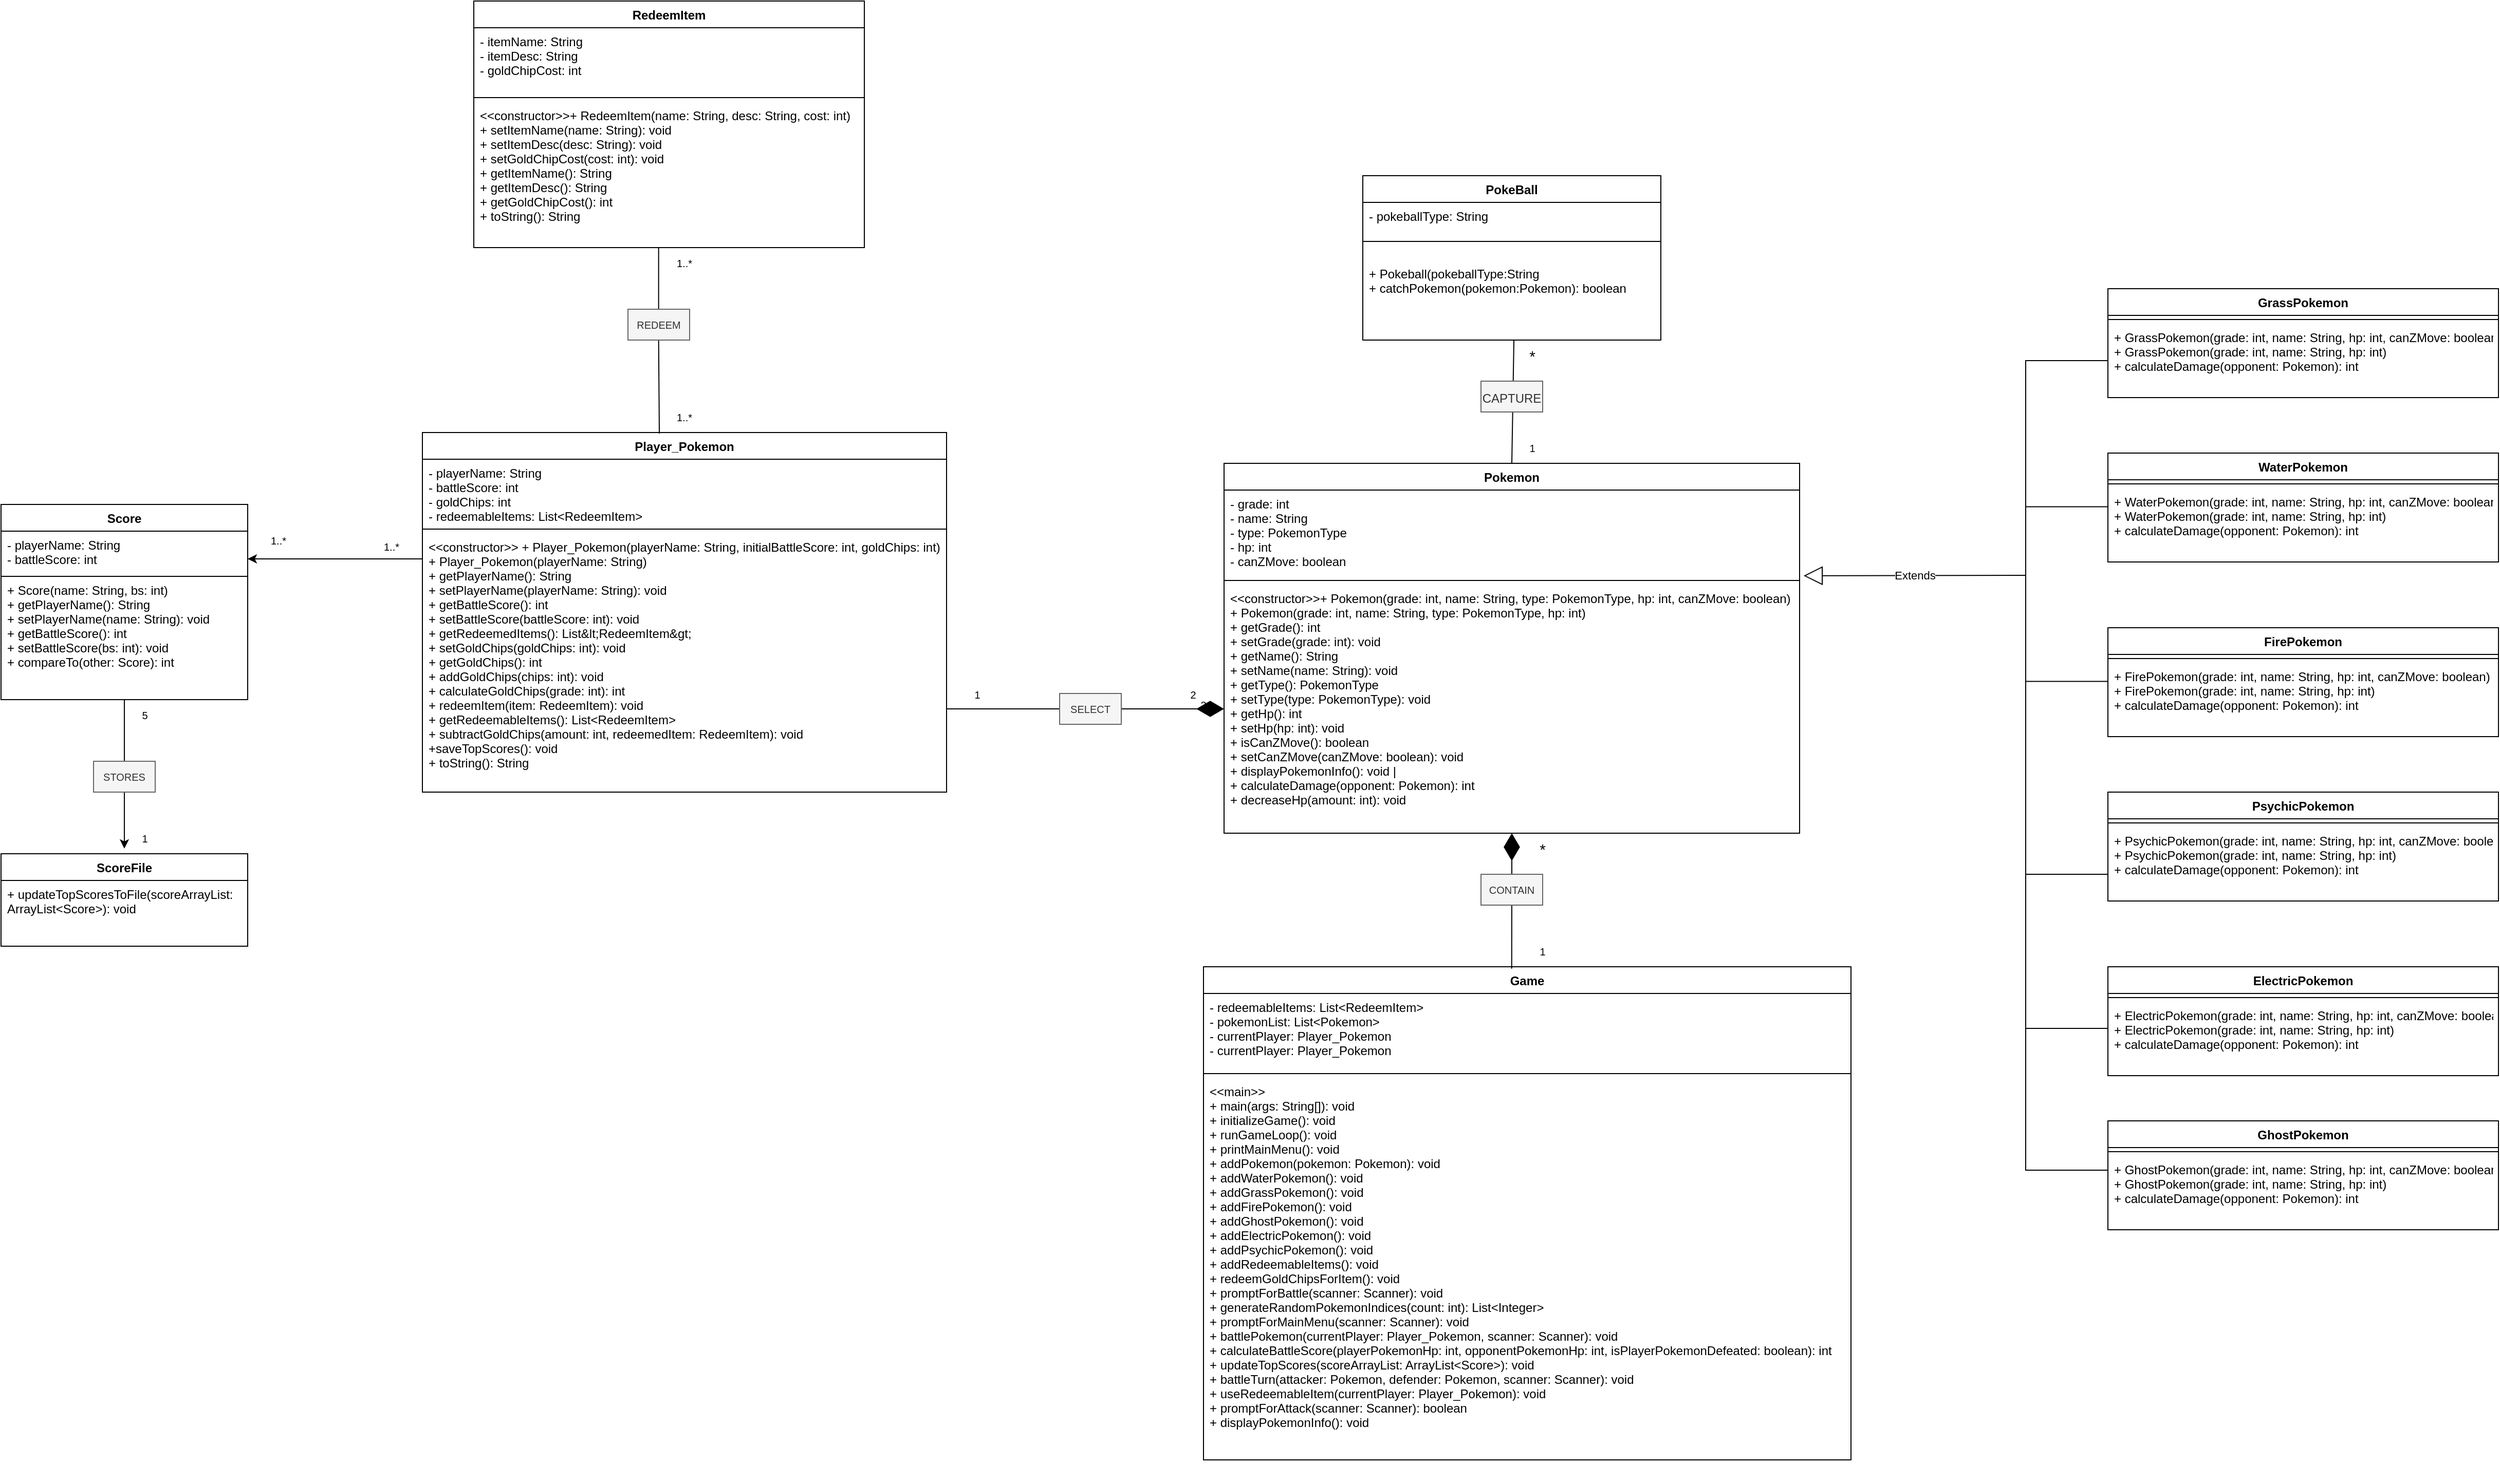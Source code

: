 <mxfile version="20.8.16" type="device"><diagram name="Page-1" id="2hM1SjeCNga08-QxMHD3"><mxGraphModel dx="2837" dy="2660" grid="1" gridSize="10" guides="1" tooltips="1" connect="1" arrows="1" fold="1" page="1" pageScale="1" pageWidth="1169" pageHeight="1654" math="0" shadow="0"><root><mxCell id="0"/><mxCell id="1" parent="0"/><mxCell id="jGqAXT32bVplY_tpuOqw-1" value="Game" style="swimlane;fontStyle=1;align=center;verticalAlign=top;childLayout=stackLayout;horizontal=1;startSize=26;horizontalStack=0;resizeParent=1;resizeParentMax=0;resizeLast=0;collapsible=1;marginBottom=0;" parent="1" vertex="1"><mxGeometry x="930" y="450" width="630" height="480" as="geometry"/></mxCell><mxCell id="jGqAXT32bVplY_tpuOqw-2" value="- redeemableItems: List&lt;RedeemItem&gt;&#10;- pokemonList: List&lt;Pokemon&gt; &#10;- currentPlayer: Player_Pokemon&#10;- currentPlayer: Player_Pokemon   " style="text;strokeColor=none;fillColor=none;align=left;verticalAlign=top;spacingLeft=4;spacingRight=4;overflow=hidden;rotatable=0;points=[[0,0.5],[1,0.5]];portConstraint=eastwest;" parent="jGqAXT32bVplY_tpuOqw-1" vertex="1"><mxGeometry y="26" width="630" height="74" as="geometry"/></mxCell><mxCell id="jGqAXT32bVplY_tpuOqw-3" value="" style="line;strokeWidth=1;fillColor=none;align=left;verticalAlign=middle;spacingTop=-1;spacingLeft=3;spacingRight=3;rotatable=0;labelPosition=right;points=[];portConstraint=eastwest;strokeColor=inherit;" parent="jGqAXT32bVplY_tpuOqw-1" vertex="1"><mxGeometry y="100" width="630" height="8" as="geometry"/></mxCell><mxCell id="jGqAXT32bVplY_tpuOqw-4" value="&lt;&lt;main&gt;&gt;&#10;+ main(args: String[]): void &#10;+ initializeGame(): void &#10;+ runGameLoop(): void &#10;+ printMainMenu(): void &#10;+ addPokemon(pokemon: Pokemon): void &#10;+ addWaterPokemon(): void &#10;+ addGrassPokemon(): void &#10;+ addFirePokemon(): void &#10;+ addGhostPokemon(): void &#10;+ addElectricPokemon(): void &#10;+ addPsychicPokemon(): void &#10;+ addRedeemableItems(): void &#10;+ redeemGoldChipsForItem(): void &#10;+ promptForBattle(scanner: Scanner): void &#10;+ generateRandomPokemonIndices(count: int): List&lt;Integer&gt; &#10;+ promptForMainMenu(scanner: Scanner): void &#10;+ battlePokemon(currentPlayer: Player_Pokemon, scanner: Scanner): void &#10;+ calculateBattleScore(playerPokemonHp: int, opponentPokemonHp: int, isPlayerPokemonDefeated: boolean): int &#10;+ updateTopScores(scoreArrayList: ArrayList&lt;Score&gt;): void &#10;+ battleTurn(attacker: Pokemon, defender: Pokemon, scanner: Scanner): void &#10;+ useRedeemableItem(currentPlayer: Player_Pokemon): void &#10;+ promptForAttack(scanner: Scanner): boolean &#10;+ displayPokemonInfo(): void        " style="text;strokeColor=none;fillColor=none;align=left;verticalAlign=top;spacingLeft=4;spacingRight=4;overflow=hidden;rotatable=0;points=[[0,0.5],[1,0.5]];portConstraint=eastwest;" parent="jGqAXT32bVplY_tpuOqw-1" vertex="1"><mxGeometry y="108" width="630" height="372" as="geometry"/></mxCell><mxCell id="jGqAXT32bVplY_tpuOqw-9" value="RedeemItem" style="swimlane;fontStyle=1;align=center;verticalAlign=top;childLayout=stackLayout;horizontal=1;startSize=26;horizontalStack=0;resizeParent=1;resizeParentMax=0;resizeLast=0;collapsible=1;marginBottom=0;" parent="1" vertex="1"><mxGeometry x="220" y="-490" width="380" height="240" as="geometry"/></mxCell><mxCell id="jGqAXT32bVplY_tpuOqw-10" value="- itemName: String &#10;- itemDesc: String&#10;- goldChipCost: int" style="text;strokeColor=none;fillColor=none;align=left;verticalAlign=top;spacingLeft=4;spacingRight=4;overflow=hidden;rotatable=0;points=[[0,0.5],[1,0.5]];portConstraint=eastwest;" parent="jGqAXT32bVplY_tpuOqw-9" vertex="1"><mxGeometry y="26" width="380" height="64" as="geometry"/></mxCell><mxCell id="jGqAXT32bVplY_tpuOqw-11" value="" style="line;strokeWidth=1;fillColor=none;align=left;verticalAlign=middle;spacingTop=-1;spacingLeft=3;spacingRight=3;rotatable=0;labelPosition=right;points=[];portConstraint=eastwest;strokeColor=inherit;" parent="jGqAXT32bVplY_tpuOqw-9" vertex="1"><mxGeometry y="90" width="380" height="8" as="geometry"/></mxCell><mxCell id="jGqAXT32bVplY_tpuOqw-12" value="&lt;&lt;constructor&gt;&gt;+ RedeemItem(name: String, desc: String, cost: int)&#10;+ setItemName(name: String): void &#10;+ setItemDesc(desc: String): void &#10;+ setGoldChipCost(cost: int): void &#10;+ getItemName(): String &#10;+ getItemDesc(): String &#10;+ getGoldChipCost(): int &#10;+ toString(): String&#10;&#10;" style="text;strokeColor=none;fillColor=none;align=left;verticalAlign=top;spacingLeft=4;spacingRight=4;overflow=hidden;rotatable=0;points=[[0,0.5],[1,0.5]];portConstraint=eastwest;" parent="jGqAXT32bVplY_tpuOqw-9" vertex="1"><mxGeometry y="98" width="380" height="142" as="geometry"/></mxCell><mxCell id="jGqAXT32bVplY_tpuOqw-13" value="Pokemon" style="swimlane;fontStyle=1;align=center;verticalAlign=top;childLayout=stackLayout;horizontal=1;startSize=26;horizontalStack=0;resizeParent=1;resizeParentMax=0;resizeLast=0;collapsible=1;marginBottom=0;" parent="1" vertex="1"><mxGeometry x="950" y="-40" width="560" height="360" as="geometry"/></mxCell><mxCell id="jGqAXT32bVplY_tpuOqw-14" value="- grade: int &#10;- name: String &#10;- type: PokemonType &#10;- hp: int &#10;- canZMove: boolean&#10;&#10;" style="text;strokeColor=none;fillColor=none;align=left;verticalAlign=top;spacingLeft=4;spacingRight=4;overflow=hidden;rotatable=0;points=[[0,0.5],[1,0.5]];portConstraint=eastwest;" parent="jGqAXT32bVplY_tpuOqw-13" vertex="1"><mxGeometry y="26" width="560" height="84" as="geometry"/></mxCell><mxCell id="jGqAXT32bVplY_tpuOqw-15" value="" style="line;strokeWidth=1;fillColor=none;align=left;verticalAlign=middle;spacingTop=-1;spacingLeft=3;spacingRight=3;rotatable=0;labelPosition=right;points=[];portConstraint=eastwest;strokeColor=inherit;" parent="jGqAXT32bVplY_tpuOqw-13" vertex="1"><mxGeometry y="110" width="560" height="8" as="geometry"/></mxCell><mxCell id="jGqAXT32bVplY_tpuOqw-17" value="&lt;&lt;constructor&gt;&gt;+ Pokemon(grade: int, name: String, type: PokemonType, hp: int, canZMove: boolean) &#10;+ Pokemon(grade: int, name: String, type: PokemonType, hp: int) &#10;+ getGrade(): int &#10;+ setGrade(grade: int): void &#10;+ getName(): String &#10;+ setName(name: String): void &#10;+ getType(): PokemonType &#10;+ setType(type: PokemonType): void &#10;+ getHp(): int &#10;+ setHp(hp: int): void &#10;+ isCanZMove(): boolean &#10;+ setCanZMove(canZMove: boolean): void &#10;+ displayPokemonInfo(): void |&#10;+ calculateDamage(opponent: Pokemon): int &#10;+ decreaseHp(amount: int): void &#10;&#10;" style="text;strokeColor=none;fillColor=none;align=left;verticalAlign=top;spacingLeft=4;spacingRight=4;overflow=hidden;rotatable=0;points=[[0,0.5],[1,0.5]];portConstraint=eastwest;" parent="jGqAXT32bVplY_tpuOqw-13" vertex="1"><mxGeometry y="118" width="560" height="242" as="geometry"/></mxCell><mxCell id="jGqAXT32bVplY_tpuOqw-38" value="GrassPokemon" style="swimlane;fontStyle=1;align=center;verticalAlign=top;childLayout=stackLayout;horizontal=1;startSize=26;horizontalStack=0;resizeParent=1;resizeParentMax=0;resizeLast=0;collapsible=1;marginBottom=0;" parent="1" vertex="1"><mxGeometry x="1810" y="-210" width="380" height="106" as="geometry"/></mxCell><mxCell id="jGqAXT32bVplY_tpuOqw-39" value="" style="line;strokeWidth=1;fillColor=none;align=left;verticalAlign=middle;spacingTop=-1;spacingLeft=3;spacingRight=3;rotatable=0;labelPosition=right;points=[];portConstraint=eastwest;strokeColor=inherit;" parent="jGqAXT32bVplY_tpuOqw-38" vertex="1"><mxGeometry y="26" width="380" height="8" as="geometry"/></mxCell><mxCell id="jGqAXT32bVplY_tpuOqw-40" value="+ GrassPokemon(grade: int, name: String, hp: int, canZMove: boolean) &#10;+ GrassPokemon(grade: int, name: String, hp: int) &#10;+ calculateDamage(opponent: Pokemon): int &#10;&#10;" style="text;strokeColor=none;fillColor=none;align=left;verticalAlign=top;spacingLeft=4;spacingRight=4;overflow=hidden;rotatable=0;points=[[0,0.5],[1,0.5]];portConstraint=eastwest;" parent="jGqAXT32bVplY_tpuOqw-38" vertex="1"><mxGeometry y="34" width="380" height="72" as="geometry"/></mxCell><mxCell id="jGqAXT32bVplY_tpuOqw-41" value="WaterPokemon" style="swimlane;fontStyle=1;align=center;verticalAlign=top;childLayout=stackLayout;horizontal=1;startSize=26;horizontalStack=0;resizeParent=1;resizeParentMax=0;resizeLast=0;collapsible=1;marginBottom=0;" parent="1" vertex="1"><mxGeometry x="1810" y="-50" width="380" height="106" as="geometry"/></mxCell><mxCell id="jGqAXT32bVplY_tpuOqw-42" value="" style="line;strokeWidth=1;fillColor=none;align=left;verticalAlign=middle;spacingTop=-1;spacingLeft=3;spacingRight=3;rotatable=0;labelPosition=right;points=[];portConstraint=eastwest;strokeColor=inherit;" parent="jGqAXT32bVplY_tpuOqw-41" vertex="1"><mxGeometry y="26" width="380" height="8" as="geometry"/></mxCell><mxCell id="jGqAXT32bVplY_tpuOqw-43" value="+ WaterPokemon(grade: int, name: String, hp: int, canZMove: boolean) &#10;+ WaterPokemon(grade: int, name: String, hp: int) &#10;+ calculateDamage(opponent: Pokemon): int " style="text;strokeColor=none;fillColor=none;align=left;verticalAlign=top;spacingLeft=4;spacingRight=4;overflow=hidden;rotatable=0;points=[[0,0.5],[1,0.5]];portConstraint=eastwest;" parent="jGqAXT32bVplY_tpuOqw-41" vertex="1"><mxGeometry y="34" width="380" height="72" as="geometry"/></mxCell><mxCell id="jGqAXT32bVplY_tpuOqw-44" value="FirePokemon" style="swimlane;fontStyle=1;align=center;verticalAlign=top;childLayout=stackLayout;horizontal=1;startSize=26;horizontalStack=0;resizeParent=1;resizeParentMax=0;resizeLast=0;collapsible=1;marginBottom=0;" parent="1" vertex="1"><mxGeometry x="1810" y="120" width="380" height="106" as="geometry"/></mxCell><mxCell id="jGqAXT32bVplY_tpuOqw-45" value="" style="line;strokeWidth=1;fillColor=none;align=left;verticalAlign=middle;spacingTop=-1;spacingLeft=3;spacingRight=3;rotatable=0;labelPosition=right;points=[];portConstraint=eastwest;strokeColor=inherit;" parent="jGqAXT32bVplY_tpuOqw-44" vertex="1"><mxGeometry y="26" width="380" height="8" as="geometry"/></mxCell><mxCell id="jGqAXT32bVplY_tpuOqw-46" value="+ FirePokemon(grade: int, name: String, hp: int, canZMove: boolean) &#10;+ FirePokemon(grade: int, name: String, hp: int) &#10;+ calculateDamage(opponent: Pokemon): int" style="text;strokeColor=none;fillColor=none;align=left;verticalAlign=top;spacingLeft=4;spacingRight=4;overflow=hidden;rotatable=0;points=[[0,0.5],[1,0.5]];portConstraint=eastwest;" parent="jGqAXT32bVplY_tpuOqw-44" vertex="1"><mxGeometry y="34" width="380" height="72" as="geometry"/></mxCell><mxCell id="jGqAXT32bVplY_tpuOqw-47" value="PsychicPokemon" style="swimlane;fontStyle=1;align=center;verticalAlign=top;childLayout=stackLayout;horizontal=1;startSize=26;horizontalStack=0;resizeParent=1;resizeParentMax=0;resizeLast=0;collapsible=1;marginBottom=0;" parent="1" vertex="1"><mxGeometry x="1810" y="280" width="380" height="106" as="geometry"/></mxCell><mxCell id="jGqAXT32bVplY_tpuOqw-48" value="" style="line;strokeWidth=1;fillColor=none;align=left;verticalAlign=middle;spacingTop=-1;spacingLeft=3;spacingRight=3;rotatable=0;labelPosition=right;points=[];portConstraint=eastwest;strokeColor=inherit;" parent="jGqAXT32bVplY_tpuOqw-47" vertex="1"><mxGeometry y="26" width="380" height="8" as="geometry"/></mxCell><mxCell id="jGqAXT32bVplY_tpuOqw-49" value="+ PsychicPokemon(grade: int, name: String, hp: int, canZMove: boolean) &#10;+ PsychicPokemon(grade: int, name: String, hp: int) &#10;+ calculateDamage(opponent: Pokemon): int" style="text;strokeColor=none;fillColor=none;align=left;verticalAlign=top;spacingLeft=4;spacingRight=4;overflow=hidden;rotatable=0;points=[[0,0.5],[1,0.5]];portConstraint=eastwest;" parent="jGqAXT32bVplY_tpuOqw-47" vertex="1"><mxGeometry y="34" width="380" height="72" as="geometry"/></mxCell><mxCell id="jGqAXT32bVplY_tpuOqw-50" value="ElectricPokemon" style="swimlane;fontStyle=1;align=center;verticalAlign=top;childLayout=stackLayout;horizontal=1;startSize=26;horizontalStack=0;resizeParent=1;resizeParentMax=0;resizeLast=0;collapsible=1;marginBottom=0;" parent="1" vertex="1"><mxGeometry x="1810" y="450" width="380" height="106" as="geometry"/></mxCell><mxCell id="jGqAXT32bVplY_tpuOqw-51" value="" style="line;strokeWidth=1;fillColor=none;align=left;verticalAlign=middle;spacingTop=-1;spacingLeft=3;spacingRight=3;rotatable=0;labelPosition=right;points=[];portConstraint=eastwest;strokeColor=inherit;" parent="jGqAXT32bVplY_tpuOqw-50" vertex="1"><mxGeometry y="26" width="380" height="8" as="geometry"/></mxCell><mxCell id="jGqAXT32bVplY_tpuOqw-52" value="+ ElectricPokemon(grade: int, name: String, hp: int, canZMove: boolean) &#10;+ ElectricPokemon(grade: int, name: String, hp: int) &#10;+ calculateDamage(opponent: Pokemon): int" style="text;strokeColor=none;fillColor=none;align=left;verticalAlign=top;spacingLeft=4;spacingRight=4;overflow=hidden;rotatable=0;points=[[0,0.5],[1,0.5]];portConstraint=eastwest;" parent="jGqAXT32bVplY_tpuOqw-50" vertex="1"><mxGeometry y="34" width="380" height="72" as="geometry"/></mxCell><mxCell id="jGqAXT32bVplY_tpuOqw-53" value="GhostPokemon" style="swimlane;fontStyle=1;align=center;verticalAlign=top;childLayout=stackLayout;horizontal=1;startSize=26;horizontalStack=0;resizeParent=1;resizeParentMax=0;resizeLast=0;collapsible=1;marginBottom=0;" parent="1" vertex="1"><mxGeometry x="1810" y="600" width="380" height="106" as="geometry"/></mxCell><mxCell id="jGqAXT32bVplY_tpuOqw-54" value="" style="line;strokeWidth=1;fillColor=none;align=left;verticalAlign=middle;spacingTop=-1;spacingLeft=3;spacingRight=3;rotatable=0;labelPosition=right;points=[];portConstraint=eastwest;strokeColor=inherit;" parent="jGqAXT32bVplY_tpuOqw-53" vertex="1"><mxGeometry y="26" width="380" height="8" as="geometry"/></mxCell><mxCell id="jGqAXT32bVplY_tpuOqw-55" value="+ GhostPokemon(grade: int, name: String, hp: int, canZMove: boolean) &#10;+ GhostPokemon(grade: int, name: String, hp: int) &#10;+ calculateDamage(opponent: Pokemon): int" style="text;strokeColor=none;fillColor=none;align=left;verticalAlign=top;spacingLeft=4;spacingRight=4;overflow=hidden;rotatable=0;points=[[0,0.5],[1,0.5]];portConstraint=eastwest;" parent="jGqAXT32bVplY_tpuOqw-53" vertex="1"><mxGeometry y="34" width="380" height="72" as="geometry"/></mxCell><mxCell id="jGqAXT32bVplY_tpuOqw-56" value="Player_Pokemon" style="swimlane;fontStyle=1;align=center;verticalAlign=top;childLayout=stackLayout;horizontal=1;startSize=26;horizontalStack=0;resizeParent=1;resizeParentMax=0;resizeLast=0;collapsible=1;marginBottom=0;" parent="1" vertex="1"><mxGeometry x="170" y="-70" width="510" height="350" as="geometry"/></mxCell><mxCell id="jGqAXT32bVplY_tpuOqw-57" value="- playerName: String &#10;- battleScore: int &#10;- goldChips: int &#10;- redeemableItems: List&lt;RedeemItem&gt;&#10;&#10;" style="text;strokeColor=none;fillColor=none;align=left;verticalAlign=top;spacingLeft=4;spacingRight=4;overflow=hidden;rotatable=0;points=[[0,0.5],[1,0.5]];portConstraint=eastwest;" parent="jGqAXT32bVplY_tpuOqw-56" vertex="1"><mxGeometry y="26" width="510" height="64" as="geometry"/></mxCell><mxCell id="jGqAXT32bVplY_tpuOqw-58" value="" style="line;strokeWidth=1;fillColor=none;align=left;verticalAlign=middle;spacingTop=-1;spacingLeft=3;spacingRight=3;rotatable=0;labelPosition=right;points=[];portConstraint=eastwest;strokeColor=inherit;" parent="jGqAXT32bVplY_tpuOqw-56" vertex="1"><mxGeometry y="90" width="510" height="8" as="geometry"/></mxCell><mxCell id="jGqAXT32bVplY_tpuOqw-59" value="&lt;&lt;constructor&gt;&gt; + Player_Pokemon(playerName: String, initialBattleScore: int, goldChips: int)&#10;+ Player_Pokemon(playerName: String) &#10;+ getPlayerName(): String &#10;+ setPlayerName(playerName: String): void &#10;+ getBattleScore(): int &#10;+ setBattleScore(battleScore: int): void &#10;+ getRedeemedItems(): List&amp;lt;RedeemItem&amp;gt; &#10;+ setGoldChips(goldChips: int): void &#10;+ getGoldChips(): int &#10;+ addGoldChips(chips: int): void &#10;+ calculateGoldChips(grade: int): int &#10;+ redeemItem(item: RedeemItem): void &#10;+ getRedeemableItems(): List&lt;RedeemItem&gt;&#10;+ subtractGoldChips(amount: int, redeemedItem: RedeemItem): void &#10; +saveTopScores(): void &#10;+ toString(): String&#10;&#10;" style="text;strokeColor=none;fillColor=none;align=left;verticalAlign=top;spacingLeft=4;spacingRight=4;overflow=hidden;rotatable=0;points=[[0,0.5],[1,0.5]];portConstraint=eastwest;" parent="jGqAXT32bVplY_tpuOqw-56" vertex="1"><mxGeometry y="98" width="510" height="252" as="geometry"/></mxCell><mxCell id="jGqAXT32bVplY_tpuOqw-61" value="PokeBall" style="swimlane;fontStyle=1;align=center;verticalAlign=top;childLayout=stackLayout;horizontal=1;startSize=26;horizontalStack=0;resizeParent=1;resizeParentMax=0;resizeLast=0;collapsible=1;marginBottom=0;" parent="1" vertex="1"><mxGeometry x="1085" y="-320" width="290" height="160" as="geometry"/></mxCell><mxCell id="jGqAXT32bVplY_tpuOqw-62" value="- pokeballType: String&#10;" style="text;strokeColor=none;fillColor=none;align=left;verticalAlign=top;spacingLeft=4;spacingRight=4;overflow=hidden;rotatable=0;points=[[0,0.5],[1,0.5]];portConstraint=eastwest;" parent="jGqAXT32bVplY_tpuOqw-61" vertex="1"><mxGeometry y="26" width="290" height="34" as="geometry"/></mxCell><mxCell id="jGqAXT32bVplY_tpuOqw-63" value="" style="line;strokeWidth=1;fillColor=none;align=left;verticalAlign=middle;spacingTop=-1;spacingLeft=3;spacingRight=3;rotatable=0;labelPosition=right;points=[];portConstraint=eastwest;strokeColor=inherit;" parent="jGqAXT32bVplY_tpuOqw-61" vertex="1"><mxGeometry y="60" width="290" height="8" as="geometry"/></mxCell><mxCell id="jGqAXT32bVplY_tpuOqw-64" value="&#10;+ Pokeball(pokeballType:String&#10;+ catchPokemon(pokemon:Pokemon): boolean&#10;&#10;" style="text;strokeColor=none;fillColor=none;align=left;verticalAlign=top;spacingLeft=4;spacingRight=4;overflow=hidden;rotatable=0;points=[[0,0.5],[1,0.5]];portConstraint=eastwest;" parent="jGqAXT32bVplY_tpuOqw-61" vertex="1"><mxGeometry y="68" width="290" height="92" as="geometry"/></mxCell><mxCell id="jGqAXT32bVplY_tpuOqw-66" value="Extends" style="endArrow=block;endSize=16;endFill=0;html=1;rounded=0;entryX=1.007;entryY=0.993;entryDx=0;entryDy=0;entryPerimeter=0;" parent="1" target="jGqAXT32bVplY_tpuOqw-14" edge="1"><mxGeometry width="160" relative="1" as="geometry"><mxPoint x="1730" y="69" as="sourcePoint"/><mxPoint x="1690" y="80" as="targetPoint"/></mxGeometry></mxCell><mxCell id="jGqAXT32bVplY_tpuOqw-67" value="" style="endArrow=none;html=1;rounded=0;entryX=0;entryY=0.5;entryDx=0;entryDy=0;" parent="1" target="jGqAXT32bVplY_tpuOqw-40" edge="1"><mxGeometry width="50" height="50" relative="1" as="geometry"><mxPoint x="1730" y="70" as="sourcePoint"/><mxPoint x="1810" y="-160" as="targetPoint"/><Array as="points"><mxPoint x="1730" y="-40"/><mxPoint x="1730" y="-140"/></Array></mxGeometry></mxCell><mxCell id="jGqAXT32bVplY_tpuOqw-68" value="" style="endArrow=none;html=1;rounded=0;" parent="1" edge="1"><mxGeometry width="50" height="50" relative="1" as="geometry"><mxPoint x="1730" y="70" as="sourcePoint"/><mxPoint x="1810" y="360" as="targetPoint"/><Array as="points"><mxPoint x="1730" y="360"/></Array></mxGeometry></mxCell><mxCell id="jGqAXT32bVplY_tpuOqw-69" value="" style="endArrow=none;html=1;rounded=0;" parent="1" edge="1"><mxGeometry width="50" height="50" relative="1" as="geometry"><mxPoint x="1730" y="358" as="sourcePoint"/><mxPoint x="1810" y="648" as="targetPoint"/><Array as="points"><mxPoint x="1730" y="648"/></Array></mxGeometry></mxCell><mxCell id="jGqAXT32bVplY_tpuOqw-70" value="" style="endArrow=none;html=1;rounded=0;" parent="1" edge="1"><mxGeometry width="50" height="50" relative="1" as="geometry"><mxPoint x="1730" y="510" as="sourcePoint"/><mxPoint x="1810" y="510" as="targetPoint"/><Array as="points"><mxPoint x="1730" y="510"/></Array></mxGeometry></mxCell><mxCell id="jGqAXT32bVplY_tpuOqw-71" value="" style="endArrow=none;html=1;rounded=0;" parent="1" edge="1"><mxGeometry width="50" height="50" relative="1" as="geometry"><mxPoint x="1730" y="172.29" as="sourcePoint"/><mxPoint x="1810" y="172.29" as="targetPoint"/><Array as="points"><mxPoint x="1730" y="172.29"/></Array></mxGeometry></mxCell><mxCell id="jGqAXT32bVplY_tpuOqw-72" value="" style="endArrow=none;html=1;rounded=0;" parent="1" edge="1"><mxGeometry width="50" height="50" relative="1" as="geometry"><mxPoint x="1730" y="2.29" as="sourcePoint"/><mxPoint x="1810" y="2.29" as="targetPoint"/><Array as="points"><mxPoint x="1730" y="2.29"/></Array></mxGeometry></mxCell><mxCell id="jGqAXT32bVplY_tpuOqw-76" value="" style="endArrow=diamondThin;endFill=1;endSize=24;html=1;rounded=0;startArrow=none;" parent="1" source="PDjIE1F0GvCw7HBMqAse-30" edge="1" target="jGqAXT32bVplY_tpuOqw-17"><mxGeometry width="160" relative="1" as="geometry"><mxPoint x="1240" y="420" as="sourcePoint"/><mxPoint x="1240" y="320" as="targetPoint"/></mxGeometry></mxCell><mxCell id="jGqAXT32bVplY_tpuOqw-78" value="" style="endArrow=none;startArrow=none;endFill=0;startFill=0;endSize=8;html=1;verticalAlign=bottom;labelBackgroundColor=none;strokeWidth=1;rounded=0;" parent="1" edge="1"><mxGeometry width="160" relative="1" as="geometry"><mxPoint x="399.83" y="-250" as="sourcePoint"/><mxPoint x="399.83" y="-180" as="targetPoint"/></mxGeometry></mxCell><mxCell id="jGqAXT32bVplY_tpuOqw-80" value="" style="endArrow=none;startArrow=none;endFill=0;startFill=0;endSize=8;html=1;verticalAlign=bottom;labelBackgroundColor=none;strokeWidth=1;rounded=0;entryX=0.452;entryY=0.003;entryDx=0;entryDy=0;entryPerimeter=0;" parent="1" edge="1" target="jGqAXT32bVplY_tpuOqw-56"><mxGeometry width="160" relative="1" as="geometry"><mxPoint x="399.83" y="-160" as="sourcePoint"/><mxPoint x="399.83" y="-90" as="targetPoint"/></mxGeometry></mxCell><mxCell id="PDjIE1F0GvCw7HBMqAse-19" value="" style="edgeStyle=orthogonalEdgeStyle;rounded=0;orthogonalLoop=1;jettySize=auto;html=1;strokeWidth=1;" edge="1" parent="1" source="PDjIE1F0GvCw7HBMqAse-3"><mxGeometry relative="1" as="geometry"><mxPoint x="-120" y="335" as="targetPoint"/></mxGeometry></mxCell><mxCell id="PDjIE1F0GvCw7HBMqAse-3" value="Score" style="swimlane;fontStyle=1;align=center;verticalAlign=top;childLayout=stackLayout;horizontal=1;startSize=26;horizontalStack=0;resizeParent=1;resizeParentMax=0;resizeLast=0;collapsible=1;marginBottom=0;" vertex="1" parent="1"><mxGeometry x="-240" width="240" height="190" as="geometry"/></mxCell><mxCell id="PDjIE1F0GvCw7HBMqAse-4" value=" - playerName: String &#10;- battleScore: int  " style="text;strokeColor=none;fillColor=none;align=left;verticalAlign=top;spacingLeft=4;spacingRight=4;overflow=hidden;rotatable=0;points=[[0,0.5],[1,0.5]];portConstraint=eastwest;" vertex="1" parent="PDjIE1F0GvCw7HBMqAse-3"><mxGeometry y="26" width="240" height="44" as="geometry"/></mxCell><mxCell id="PDjIE1F0GvCw7HBMqAse-12" value="+ Score(name: String, bs: int) &#10;+ getPlayerName(): String &#10;+ setPlayerName(name: String): void &#10;+ getBattleScore(): int &#10;+ setBattleScore(bs: int): void&#10;+ compareTo(other: Score): int" style="text;strokeColor=default;fillColor=none;align=left;verticalAlign=top;spacingLeft=4;spacingRight=4;overflow=hidden;rotatable=0;points=[[0,0.5],[1,0.5]];portConstraint=eastwest;" vertex="1" parent="PDjIE1F0GvCw7HBMqAse-3"><mxGeometry y="70" width="240" height="120" as="geometry"/></mxCell><mxCell id="PDjIE1F0GvCw7HBMqAse-8" value="" style="endArrow=classic;html=1;rounded=0;strokeWidth=1;" edge="1" parent="1"><mxGeometry width="50" height="50" relative="1" as="geometry"><mxPoint x="170" y="53" as="sourcePoint"/><mxPoint y="53" as="targetPoint"/></mxGeometry></mxCell><mxCell id="PDjIE1F0GvCw7HBMqAse-13" value="ScoreFile" style="swimlane;fontStyle=1;align=center;verticalAlign=top;childLayout=stackLayout;horizontal=1;startSize=26;horizontalStack=0;resizeParent=1;resizeParentMax=0;resizeLast=0;collapsible=1;marginBottom=0;" vertex="1" parent="1"><mxGeometry x="-240" y="340" width="240" height="90" as="geometry"/></mxCell><mxCell id="PDjIE1F0GvCw7HBMqAse-15" value=" + updateTopScoresToFile(scoreArrayList: &#10;ArrayList&lt;Score&gt;): void" style="text;strokeColor=default;fillColor=none;align=left;verticalAlign=top;spacingLeft=4;spacingRight=4;overflow=hidden;rotatable=0;points=[[0,0.5],[1,0.5]];portConstraint=eastwest;" vertex="1" parent="PDjIE1F0GvCw7HBMqAse-13"><mxGeometry y="26" width="240" height="64" as="geometry"/></mxCell><mxCell id="PDjIE1F0GvCw7HBMqAse-20" value="&lt;font style=&quot;font-size: 10px;&quot;&gt;STORES&lt;/font&gt;" style="text;html=1;strokeColor=#666666;fillColor=#f5f5f5;align=center;verticalAlign=middle;whiteSpace=wrap;rounded=0;fontColor=#333333;" vertex="1" parent="1"><mxGeometry x="-150" y="250" width="60" height="30" as="geometry"/></mxCell><mxCell id="PDjIE1F0GvCw7HBMqAse-21" value="1" style="text;html=1;strokeColor=none;fillColor=none;align=center;verticalAlign=middle;whiteSpace=wrap;rounded=0;fontSize=10;" vertex="1" parent="1"><mxGeometry x="-130" y="310" width="60" height="30" as="geometry"/></mxCell><mxCell id="PDjIE1F0GvCw7HBMqAse-22" value="5" style="text;html=1;strokeColor=none;fillColor=none;align=center;verticalAlign=middle;whiteSpace=wrap;rounded=0;fontSize=10;" vertex="1" parent="1"><mxGeometry x="-130" y="190" width="60" height="30" as="geometry"/></mxCell><mxCell id="PDjIE1F0GvCw7HBMqAse-25" value="" style="endArrow=none;html=1;rounded=0;strokeWidth=1;fontSize=10;entryX=0.507;entryY=1;entryDx=0;entryDy=0;entryPerimeter=0;exitX=0.5;exitY=0;exitDx=0;exitDy=0;" edge="1" parent="1" source="jGqAXT32bVplY_tpuOqw-13" target="jGqAXT32bVplY_tpuOqw-64"><mxGeometry width="50" height="50" relative="1" as="geometry"><mxPoint x="1320" y="-60" as="sourcePoint"/><mxPoint x="1370" y="-110" as="targetPoint"/></mxGeometry></mxCell><mxCell id="PDjIE1F0GvCw7HBMqAse-26" value="*" style="text;html=1;strokeColor=none;fillColor=none;align=center;verticalAlign=middle;whiteSpace=wrap;rounded=0;fontSize=15;" vertex="1" parent="1"><mxGeometry x="1230" y="320" width="60" height="30" as="geometry"/></mxCell><mxCell id="PDjIE1F0GvCw7HBMqAse-27" value="1" style="text;html=1;strokeColor=none;fillColor=none;align=center;verticalAlign=middle;whiteSpace=wrap;rounded=0;fontSize=10;" vertex="1" parent="1"><mxGeometry x="1230" y="420" width="60" height="30" as="geometry"/></mxCell><mxCell id="PDjIE1F0GvCw7HBMqAse-28" value="*" style="text;html=1;strokeColor=none;fillColor=none;align=center;verticalAlign=middle;whiteSpace=wrap;rounded=0;fontSize=15;" vertex="1" parent="1"><mxGeometry x="1220" y="-160" width="60" height="30" as="geometry"/></mxCell><mxCell id="PDjIE1F0GvCw7HBMqAse-29" value="1" style="text;html=1;strokeColor=none;fillColor=none;align=center;verticalAlign=middle;whiteSpace=wrap;rounded=0;fontSize=10;" vertex="1" parent="1"><mxGeometry x="1220" y="-70" width="60" height="30" as="geometry"/></mxCell><mxCell id="PDjIE1F0GvCw7HBMqAse-31" value="" style="endArrow=none;endFill=1;endSize=24;html=1;rounded=0;exitX=0.476;exitY=0.004;exitDx=0;exitDy=0;exitPerimeter=0;" edge="1" parent="1" source="jGqAXT32bVplY_tpuOqw-1" target="PDjIE1F0GvCw7HBMqAse-30"><mxGeometry width="160" relative="1" as="geometry"><mxPoint x="1240" y="420" as="sourcePoint"/><mxPoint x="1240" y="320" as="targetPoint"/></mxGeometry></mxCell><mxCell id="PDjIE1F0GvCw7HBMqAse-30" value="&lt;font style=&quot;font-size: 10px;&quot;&gt;CONTAIN&lt;/font&gt;" style="text;html=1;strokeColor=#666666;fillColor=#f5f5f5;align=center;verticalAlign=middle;whiteSpace=wrap;rounded=0;fontColor=#333333;" vertex="1" parent="1"><mxGeometry x="1200" y="360" width="60" height="30" as="geometry"/></mxCell><mxCell id="PDjIE1F0GvCw7HBMqAse-34" value="&lt;font style=&quot;font-size: 12px;&quot;&gt;CAPTURE&lt;/font&gt;" style="text;html=1;align=center;verticalAlign=middle;whiteSpace=wrap;rounded=0;fontSize=15;fillColor=#f5f5f5;fontColor=#333333;strokeColor=#666666;" vertex="1" parent="1"><mxGeometry x="1200" y="-120" width="60" height="30" as="geometry"/></mxCell><mxCell id="PDjIE1F0GvCw7HBMqAse-35" value="" style="endArrow=diamondThin;endFill=1;endSize=24;html=1;rounded=0;strokeWidth=1;fontSize=12;startArrow=none;" edge="1" parent="1" source="PDjIE1F0GvCw7HBMqAse-38"><mxGeometry width="160" relative="1" as="geometry"><mxPoint x="680" y="199" as="sourcePoint"/><mxPoint x="950" y="199" as="targetPoint"/></mxGeometry></mxCell><mxCell id="PDjIE1F0GvCw7HBMqAse-36" value="1" style="text;html=1;strokeColor=none;fillColor=none;align=center;verticalAlign=middle;whiteSpace=wrap;rounded=0;fontSize=10;" vertex="1" parent="1"><mxGeometry x="680" y="170" width="60" height="30" as="geometry"/></mxCell><mxCell id="PDjIE1F0GvCw7HBMqAse-37" value="2" style="text;html=1;strokeColor=none;fillColor=none;align=center;verticalAlign=middle;whiteSpace=wrap;rounded=0;fontSize=10;" vertex="1" parent="1"><mxGeometry x="890" y="170" width="60" height="30" as="geometry"/></mxCell><mxCell id="PDjIE1F0GvCw7HBMqAse-39" value="" style="endArrow=none;endFill=1;endSize=24;html=1;rounded=0;strokeWidth=1;fontSize=12;" edge="1" parent="1" target="PDjIE1F0GvCw7HBMqAse-38"><mxGeometry width="160" relative="1" as="geometry"><mxPoint x="680" y="199" as="sourcePoint"/><mxPoint x="950" y="199" as="targetPoint"/></mxGeometry></mxCell><mxCell id="PDjIE1F0GvCw7HBMqAse-38" value="&lt;font style=&quot;font-size: 10px;&quot;&gt;SELECT&lt;/font&gt;" style="text;html=1;strokeColor=#666666;fillColor=#f5f5f5;align=center;verticalAlign=middle;whiteSpace=wrap;rounded=0;fontColor=#333333;" vertex="1" parent="1"><mxGeometry x="790" y="184" width="60" height="30" as="geometry"/></mxCell><mxCell id="PDjIE1F0GvCw7HBMqAse-40" value="&lt;font style=&quot;font-size: 10px;&quot;&gt;REDEEM&lt;/font&gt;" style="text;html=1;strokeColor=#666666;fillColor=#f5f5f5;align=center;verticalAlign=middle;whiteSpace=wrap;rounded=0;fontColor=#333333;" vertex="1" parent="1"><mxGeometry x="370" y="-190" width="60" height="30" as="geometry"/></mxCell><mxCell id="PDjIE1F0GvCw7HBMqAse-42" value="1..*" style="text;html=1;strokeColor=none;fillColor=none;align=center;verticalAlign=middle;whiteSpace=wrap;rounded=0;fontSize=10;" vertex="1" parent="1"><mxGeometry x="395" y="-100" width="60" height="30" as="geometry"/></mxCell><mxCell id="PDjIE1F0GvCw7HBMqAse-43" value="1..*" style="text;html=1;strokeColor=none;fillColor=none;align=center;verticalAlign=middle;whiteSpace=wrap;rounded=0;fontSize=10;" vertex="1" parent="1"><mxGeometry x="395" y="-250" width="60" height="30" as="geometry"/></mxCell><mxCell id="PDjIE1F0GvCw7HBMqAse-44" value="2" style="text;html=1;strokeColor=none;fillColor=none;align=center;verticalAlign=middle;whiteSpace=wrap;rounded=0;fontSize=10;" vertex="1" parent="1"><mxGeometry x="900" y="180" width="60" height="30" as="geometry"/></mxCell><mxCell id="PDjIE1F0GvCw7HBMqAse-45" value="1..*" style="text;html=1;strokeColor=none;fillColor=none;align=center;verticalAlign=middle;whiteSpace=wrap;rounded=0;fontSize=10;" vertex="1" parent="1"><mxGeometry y="20" width="60" height="30" as="geometry"/></mxCell><mxCell id="PDjIE1F0GvCw7HBMqAse-46" value="1..*" style="text;html=1;strokeColor=none;fillColor=none;align=center;verticalAlign=middle;whiteSpace=wrap;rounded=0;fontSize=10;" vertex="1" parent="1"><mxGeometry x="110" y="26" width="60" height="30" as="geometry"/></mxCell></root></mxGraphModel></diagram></mxfile>